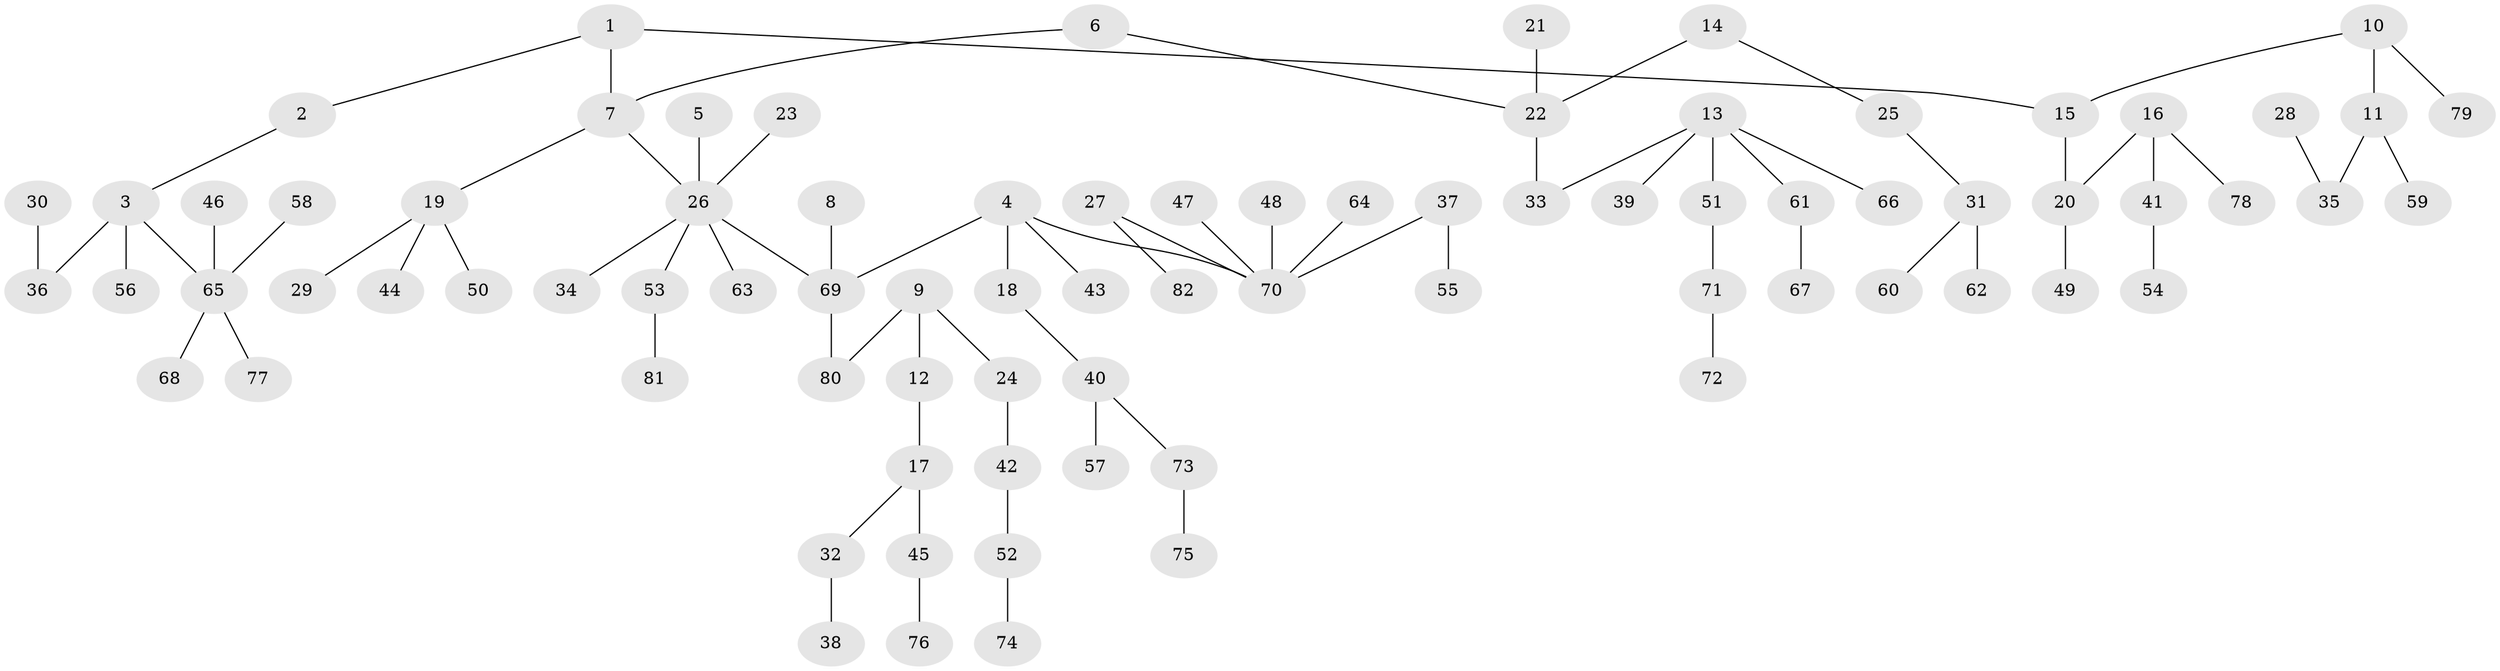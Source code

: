 // original degree distribution, {4: 0.03418803418803419, 3: 0.15384615384615385, 2: 0.24786324786324787, 5: 0.042735042735042736, 8: 0.008547008547008548, 6: 0.008547008547008548, 7: 0.008547008547008548, 1: 0.49572649572649574}
// Generated by graph-tools (version 1.1) at 2025/37/03/04/25 23:37:29]
// undirected, 82 vertices, 81 edges
graph export_dot {
  node [color=gray90,style=filled];
  1;
  2;
  3;
  4;
  5;
  6;
  7;
  8;
  9;
  10;
  11;
  12;
  13;
  14;
  15;
  16;
  17;
  18;
  19;
  20;
  21;
  22;
  23;
  24;
  25;
  26;
  27;
  28;
  29;
  30;
  31;
  32;
  33;
  34;
  35;
  36;
  37;
  38;
  39;
  40;
  41;
  42;
  43;
  44;
  45;
  46;
  47;
  48;
  49;
  50;
  51;
  52;
  53;
  54;
  55;
  56;
  57;
  58;
  59;
  60;
  61;
  62;
  63;
  64;
  65;
  66;
  67;
  68;
  69;
  70;
  71;
  72;
  73;
  74;
  75;
  76;
  77;
  78;
  79;
  80;
  81;
  82;
  1 -- 2 [weight=1.0];
  1 -- 7 [weight=1.0];
  1 -- 15 [weight=1.0];
  2 -- 3 [weight=1.0];
  3 -- 36 [weight=1.0];
  3 -- 56 [weight=1.0];
  3 -- 65 [weight=1.0];
  4 -- 18 [weight=1.0];
  4 -- 43 [weight=1.0];
  4 -- 69 [weight=1.0];
  4 -- 70 [weight=1.0];
  5 -- 26 [weight=1.0];
  6 -- 7 [weight=1.0];
  6 -- 22 [weight=1.0];
  7 -- 19 [weight=1.0];
  7 -- 26 [weight=1.0];
  8 -- 69 [weight=1.0];
  9 -- 12 [weight=1.0];
  9 -- 24 [weight=1.0];
  9 -- 80 [weight=1.0];
  10 -- 11 [weight=1.0];
  10 -- 15 [weight=1.0];
  10 -- 79 [weight=1.0];
  11 -- 35 [weight=1.0];
  11 -- 59 [weight=1.0];
  12 -- 17 [weight=1.0];
  13 -- 33 [weight=1.0];
  13 -- 39 [weight=1.0];
  13 -- 51 [weight=1.0];
  13 -- 61 [weight=1.0];
  13 -- 66 [weight=1.0];
  14 -- 22 [weight=1.0];
  14 -- 25 [weight=1.0];
  15 -- 20 [weight=1.0];
  16 -- 20 [weight=1.0];
  16 -- 41 [weight=1.0];
  16 -- 78 [weight=1.0];
  17 -- 32 [weight=1.0];
  17 -- 45 [weight=1.0];
  18 -- 40 [weight=1.0];
  19 -- 29 [weight=1.0];
  19 -- 44 [weight=1.0];
  19 -- 50 [weight=1.0];
  20 -- 49 [weight=1.0];
  21 -- 22 [weight=1.0];
  22 -- 33 [weight=1.0];
  23 -- 26 [weight=1.0];
  24 -- 42 [weight=1.0];
  25 -- 31 [weight=1.0];
  26 -- 34 [weight=1.0];
  26 -- 53 [weight=1.0];
  26 -- 63 [weight=1.0];
  26 -- 69 [weight=1.0];
  27 -- 70 [weight=1.0];
  27 -- 82 [weight=1.0];
  28 -- 35 [weight=1.0];
  30 -- 36 [weight=1.0];
  31 -- 60 [weight=1.0];
  31 -- 62 [weight=1.0];
  32 -- 38 [weight=1.0];
  37 -- 55 [weight=1.0];
  37 -- 70 [weight=1.0];
  40 -- 57 [weight=1.0];
  40 -- 73 [weight=1.0];
  41 -- 54 [weight=1.0];
  42 -- 52 [weight=1.0];
  45 -- 76 [weight=1.0];
  46 -- 65 [weight=1.0];
  47 -- 70 [weight=1.0];
  48 -- 70 [weight=1.0];
  51 -- 71 [weight=1.0];
  52 -- 74 [weight=1.0];
  53 -- 81 [weight=1.0];
  58 -- 65 [weight=1.0];
  61 -- 67 [weight=1.0];
  64 -- 70 [weight=1.0];
  65 -- 68 [weight=1.0];
  65 -- 77 [weight=1.0];
  69 -- 80 [weight=1.0];
  71 -- 72 [weight=1.0];
  73 -- 75 [weight=1.0];
}
